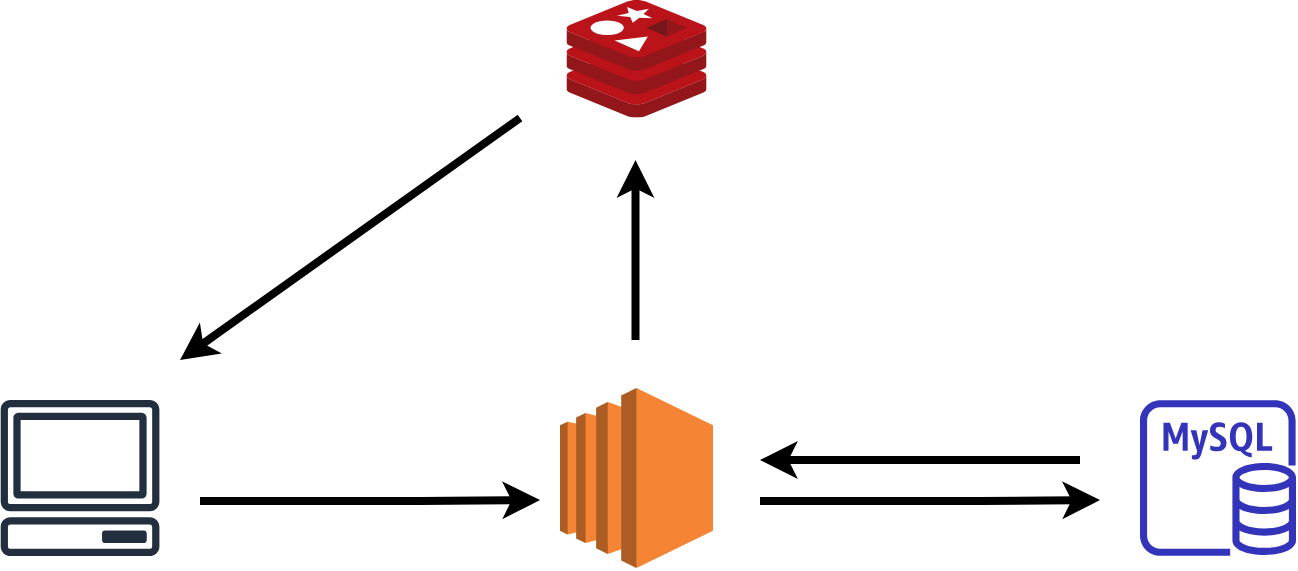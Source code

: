 <mxfile version="14.8.4"><diagram id="zuinbAADpsfZPxD6ljbQ" name="Page-1"><mxGraphModel dx="1422" dy="776" grid="1" gridSize="10" guides="1" tooltips="1" connect="1" arrows="1" fold="1" page="1" pageScale="1" pageWidth="827" pageHeight="1169" math="0" shadow="0"><root><mxCell id="0"/><mxCell id="1" parent="0"/><mxCell id="PK2TrQ7lHye59IjU-oyo-1" value="" style="aspect=fixed;html=1;points=[];align=center;image;fontSize=12;image=img/lib/mscae/Cache_Redis_Product.svg;" vertex="1" parent="1"><mxGeometry x="323.25" y="80" width="70" height="58.8" as="geometry"/></mxCell><mxCell id="PK2TrQ7lHye59IjU-oyo-2" value="" style="outlineConnect=0;fontColor=#232F3E;gradientColor=none;fillColor=#3334B9;strokeColor=none;dashed=0;verticalLabelPosition=bottom;verticalAlign=top;align=center;html=1;fontSize=12;fontStyle=0;aspect=fixed;pointerEvents=1;shape=mxgraph.aws4.rds_mysql_instance;" vertex="1" parent="1"><mxGeometry x="610" y="280" width="78" height="78" as="geometry"/></mxCell><mxCell id="PK2TrQ7lHye59IjU-oyo-6" style="edgeStyle=orthogonalEdgeStyle;rounded=0;orthogonalLoop=1;jettySize=auto;html=1;jumpSize=9;strokeWidth=4;" edge="1" parent="1"><mxGeometry relative="1" as="geometry"><mxPoint x="310" y="330" as="targetPoint"/><mxPoint x="140" y="330.5" as="sourcePoint"/><Array as="points"><mxPoint x="250" y="330.5"/><mxPoint x="250" y="330.5"/></Array></mxGeometry></mxCell><mxCell id="PK2TrQ7lHye59IjU-oyo-3" value="" style="outlineConnect=0;fontColor=#232F3E;gradientColor=none;fillColor=#232F3E;strokeColor=none;dashed=0;verticalLabelPosition=bottom;verticalAlign=top;align=center;html=1;fontSize=12;fontStyle=0;aspect=fixed;pointerEvents=1;shape=mxgraph.aws4.client;" vertex="1" parent="1"><mxGeometry x="40" y="280" width="80.05" height="78" as="geometry"/></mxCell><mxCell id="PK2TrQ7lHye59IjU-oyo-4" value="" style="outlineConnect=0;dashed=0;verticalLabelPosition=bottom;verticalAlign=top;align=center;html=1;shape=mxgraph.aws3.ec2;fillColor=#F58534;gradientColor=none;" vertex="1" parent="1"><mxGeometry x="320" y="274" width="76.5" height="90" as="geometry"/></mxCell><mxCell id="PK2TrQ7lHye59IjU-oyo-13" style="edgeStyle=orthogonalEdgeStyle;rounded=0;orthogonalLoop=1;jettySize=auto;html=1;jumpSize=9;strokeWidth=4;" edge="1" parent="1"><mxGeometry relative="1" as="geometry"><mxPoint x="590" y="330.0" as="targetPoint"/><mxPoint x="420" y="330.5" as="sourcePoint"/><Array as="points"><mxPoint x="530" y="330.5"/><mxPoint x="530" y="330.5"/></Array></mxGeometry></mxCell><mxCell id="PK2TrQ7lHye59IjU-oyo-15" value="" style="endArrow=classic;html=1;strokeWidth=4;" edge="1" parent="1"><mxGeometry width="50" height="50" relative="1" as="geometry"><mxPoint x="580" y="310" as="sourcePoint"/><mxPoint x="420" y="310" as="targetPoint"/></mxGeometry></mxCell><mxCell id="PK2TrQ7lHye59IjU-oyo-18" value="" style="endArrow=classic;html=1;strokeWidth=4;" edge="1" parent="1"><mxGeometry width="50" height="50" relative="1" as="geometry"><mxPoint x="357.75" y="250" as="sourcePoint"/><mxPoint x="357.75" y="160" as="targetPoint"/></mxGeometry></mxCell><mxCell id="PK2TrQ7lHye59IjU-oyo-19" value="" style="endArrow=classic;html=1;strokeWidth=4;" edge="1" parent="1"><mxGeometry width="50" height="50" relative="1" as="geometry"><mxPoint x="300" y="139" as="sourcePoint"/><mxPoint x="130" y="260" as="targetPoint"/></mxGeometry></mxCell></root></mxGraphModel></diagram></mxfile>